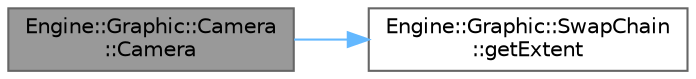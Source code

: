 digraph "Engine::Graphic::Camera::Camera"
{
 // LATEX_PDF_SIZE
  bgcolor="transparent";
  edge [fontname=Helvetica,fontsize=10,labelfontname=Helvetica,labelfontsize=10];
  node [fontname=Helvetica,fontsize=10,shape=box,height=0.2,width=0.4];
  rankdir="LR";
  Node1 [id="Node000001",label="Engine::Graphic::Camera\l::Camera",height=0.2,width=0.4,color="gray40", fillcolor="grey60", style="filled", fontcolor="black",tooltip="Constructor."];
  Node1 -> Node2 [id="edge1_Node000001_Node000002",color="steelblue1",style="solid",tooltip=" "];
  Node2 [id="Node000002",label="Engine::Graphic::SwapChain\l::getExtent",height=0.2,width=0.4,color="grey40", fillcolor="white", style="filled",URL="$class_engine_1_1_graphic_1_1_swap_chain.html#a7154543ac7fe70f803abd029461f36f6",tooltip="Obtiene las dimensiones actuales del swap chain."];
}
